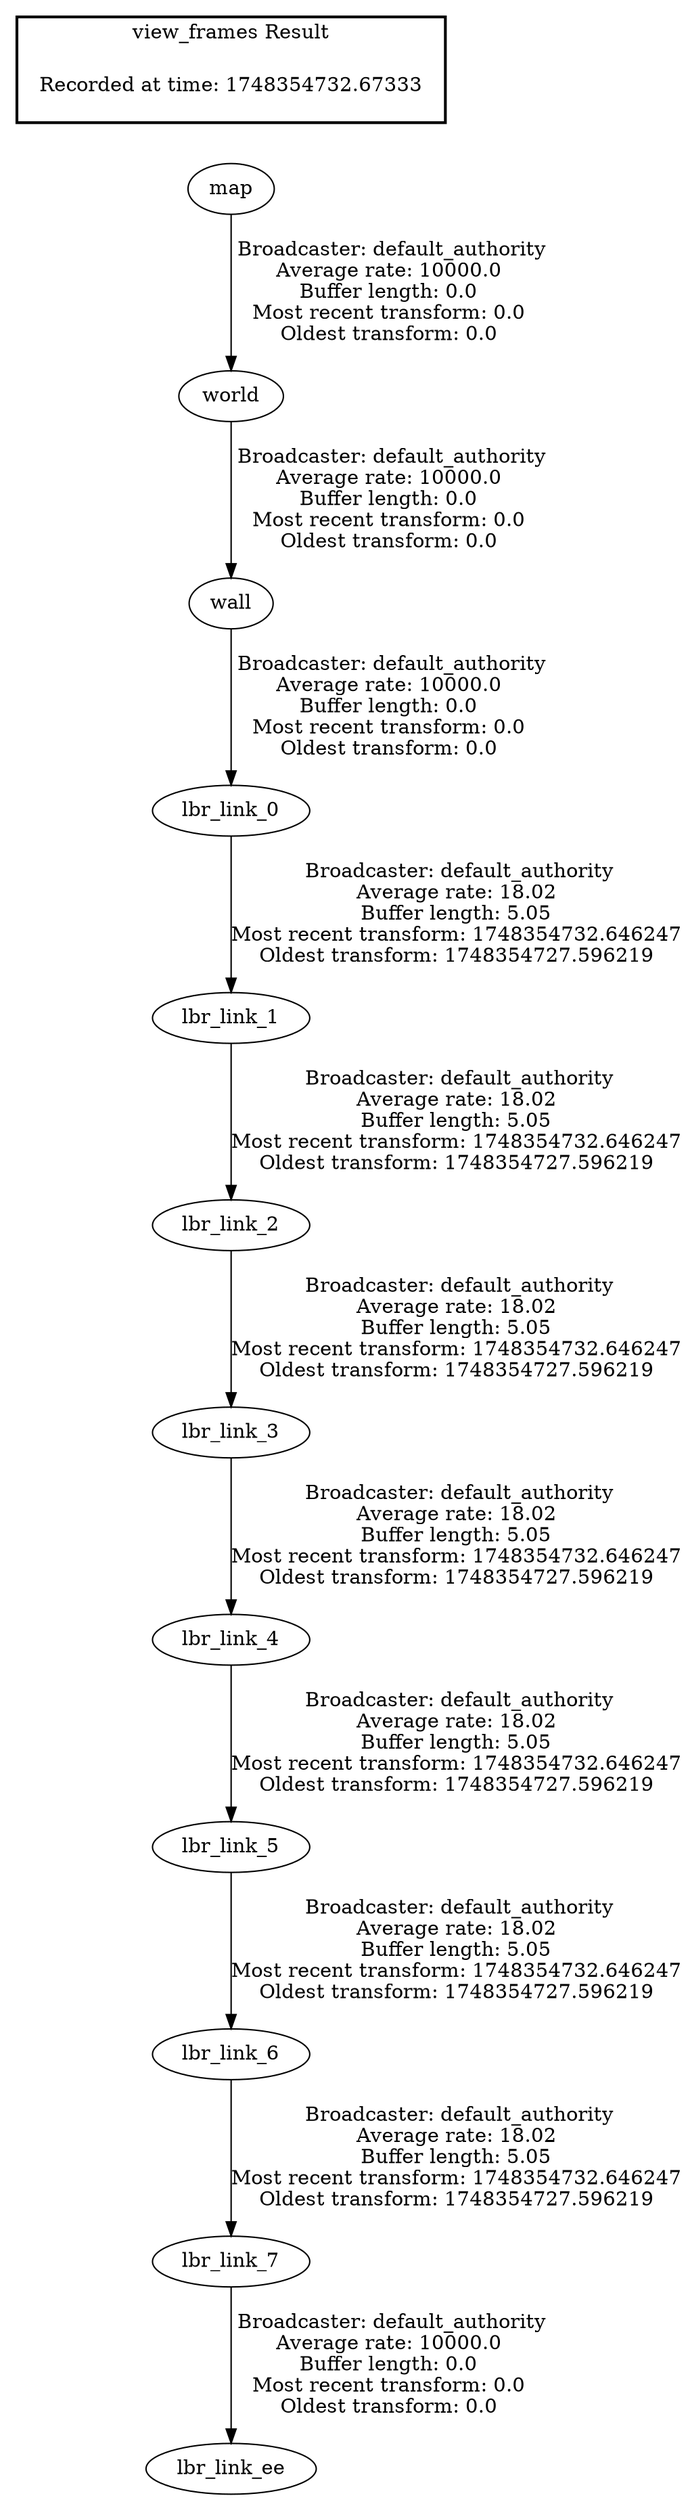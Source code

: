 digraph G {
"lbr_link_0" -> "lbr_link_1"[label=" Broadcaster: default_authority\nAverage rate: 18.02\nBuffer length: 5.05\nMost recent transform: 1748354732.646247\nOldest transform: 1748354727.596219\n"];
"wall" -> "lbr_link_0"[label=" Broadcaster: default_authority\nAverage rate: 10000.0\nBuffer length: 0.0\nMost recent transform: 0.0\nOldest transform: 0.0\n"];
"lbr_link_1" -> "lbr_link_2"[label=" Broadcaster: default_authority\nAverage rate: 18.02\nBuffer length: 5.05\nMost recent transform: 1748354732.646247\nOldest transform: 1748354727.596219\n"];
"lbr_link_2" -> "lbr_link_3"[label=" Broadcaster: default_authority\nAverage rate: 18.02\nBuffer length: 5.05\nMost recent transform: 1748354732.646247\nOldest transform: 1748354727.596219\n"];
"lbr_link_3" -> "lbr_link_4"[label=" Broadcaster: default_authority\nAverage rate: 18.02\nBuffer length: 5.05\nMost recent transform: 1748354732.646247\nOldest transform: 1748354727.596219\n"];
"lbr_link_4" -> "lbr_link_5"[label=" Broadcaster: default_authority\nAverage rate: 18.02\nBuffer length: 5.05\nMost recent transform: 1748354732.646247\nOldest transform: 1748354727.596219\n"];
"lbr_link_5" -> "lbr_link_6"[label=" Broadcaster: default_authority\nAverage rate: 18.02\nBuffer length: 5.05\nMost recent transform: 1748354732.646247\nOldest transform: 1748354727.596219\n"];
"lbr_link_6" -> "lbr_link_7"[label=" Broadcaster: default_authority\nAverage rate: 18.02\nBuffer length: 5.05\nMost recent transform: 1748354732.646247\nOldest transform: 1748354727.596219\n"];
"world" -> "wall"[label=" Broadcaster: default_authority\nAverage rate: 10000.0\nBuffer length: 0.0\nMost recent transform: 0.0\nOldest transform: 0.0\n"];
"map" -> "world"[label=" Broadcaster: default_authority\nAverage rate: 10000.0\nBuffer length: 0.0\nMost recent transform: 0.0\nOldest transform: 0.0\n"];
"lbr_link_7" -> "lbr_link_ee"[label=" Broadcaster: default_authority\nAverage rate: 10000.0\nBuffer length: 0.0\nMost recent transform: 0.0\nOldest transform: 0.0\n"];
edge [style=invis];
 subgraph cluster_legend { style=bold; color=black; label ="view_frames Result";
"Recorded at time: 1748354732.67333"[ shape=plaintext ] ;
}->"map";
}